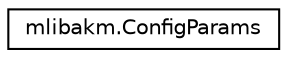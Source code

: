 digraph "Graphical Class Hierarchy"
{
 // LATEX_PDF_SIZE
  edge [fontname="Helvetica",fontsize="10",labelfontname="Helvetica",labelfontsize="10"];
  node [fontname="Helvetica",fontsize="10",shape=record];
  rankdir="LR";
  Node0 [label="mlibakm.ConfigParams",height=0.2,width=0.4,color="black", fillcolor="white", style="filled",URL="$structmlibakm_1_1_config_params.html",tooltip=" "];
}
